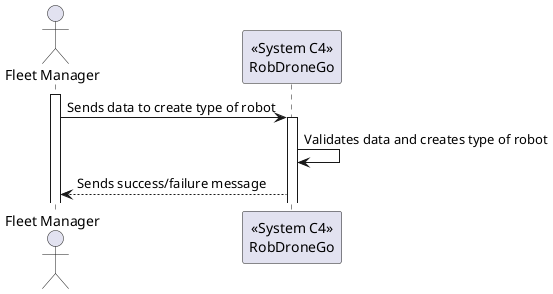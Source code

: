 @startuml

actor "Fleet Manager" as FM
participant "<<System C4>>\nRobDroneGo" as RDG

activate FM

FM -> RDG: Sends data to create type of robot
activate RDG

RDG -> RDG: Validates data and creates type of robot

RDG --> FM: Sends success/failure message

@enduml
